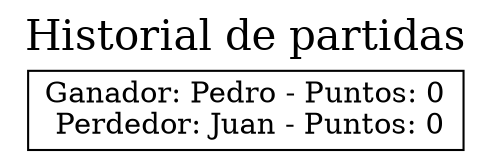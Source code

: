 digraph G {graph[label="Historial de partidas", labelloc=t, fontsize=20]
node[shape = box];
nodo0 [ label ="Ganador: Pedro - Puntos: 0\l Perdedor: Juan - Puntos: 0"];
}